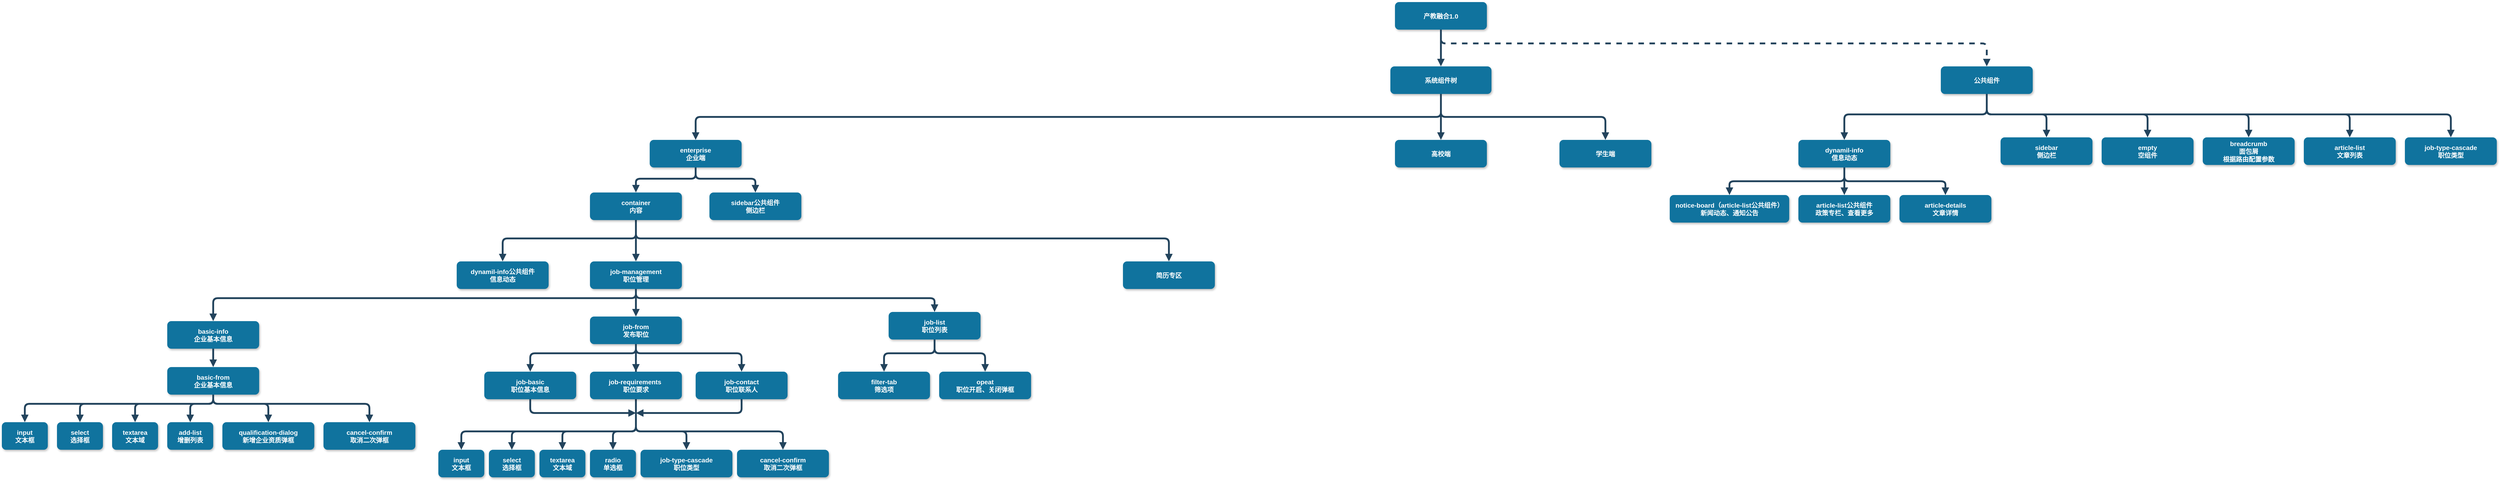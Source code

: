 <mxfile version="20.2.5" type="github">
  <diagram name="Page-1" id="97916047-d0de-89f5-080d-49f4d83e522f">
    <mxGraphModel dx="6349" dy="1656" grid="1" gridSize="10" guides="1" tooltips="1" connect="1" arrows="1" fold="1" page="1" pageScale="1.5" pageWidth="1169" pageHeight="827" background="none" math="0" shadow="0">
      <root>
        <mxCell id="0" />
        <mxCell id="1" parent="0" />
        <mxCell id="2" value="产教融合1.0" style="rounded=1;fillColor=#10739E;strokeColor=none;shadow=1;gradientColor=none;fontStyle=1;fontColor=#FFFFFF;fontSize=14;" parent="1" vertex="1">
          <mxGeometry x="672" y="205.5" width="200" height="60" as="geometry" />
        </mxCell>
        <mxCell id="3" value="系统组件树" style="rounded=1;fillColor=#10739E;strokeColor=none;shadow=1;gradientColor=none;fontStyle=1;fontColor=#FFFFFF;fontSize=14;" parent="1" vertex="1">
          <mxGeometry x="662" y="345.5" width="220" height="60" as="geometry" />
        </mxCell>
        <mxCell id="4" value="enterprise&#xa;企业端" style="rounded=1;fillColor=#10739E;strokeColor=none;shadow=1;gradientColor=none;fontStyle=1;fontColor=#FFFFFF;fontSize=14;" parent="1" vertex="1">
          <mxGeometry x="-950" y="505.5" width="200" height="60" as="geometry" />
        </mxCell>
        <mxCell id="5" value="高校端" style="rounded=1;fillColor=#10739E;strokeColor=none;shadow=1;gradientColor=none;fontStyle=1;fontColor=#FFFFFF;fontSize=14;" parent="1" vertex="1">
          <mxGeometry x="672" y="505.5" width="200" height="60" as="geometry" />
        </mxCell>
        <mxCell id="6" value="学生端" style="rounded=1;fillColor=#10739E;strokeColor=none;shadow=1;gradientColor=none;fontStyle=1;fontColor=#FFFFFF;fontSize=14;" parent="1" vertex="1">
          <mxGeometry x="1030" y="505.5" width="200" height="60" as="geometry" />
        </mxCell>
        <mxCell id="7" value="公共组件" style="rounded=1;fillColor=#10739E;strokeColor=none;shadow=1;gradientColor=none;fontStyle=1;fontColor=#FFFFFF;fontSize=14;" parent="1" vertex="1">
          <mxGeometry x="1860" y="345.5" width="200" height="60" as="geometry" />
        </mxCell>
        <mxCell id="13" value="dynamil-info公共组件&#xa;信息动态" style="rounded=1;fillColor=#10739E;strokeColor=none;shadow=1;gradientColor=none;fontStyle=1;fontColor=#FFFFFF;fontSize=14;" parent="1" vertex="1">
          <mxGeometry x="-1370" y="770" width="200" height="60" as="geometry" />
        </mxCell>
        <mxCell id="29" value="" style="edgeStyle=elbowEdgeStyle;elbow=vertical;strokeWidth=4;endArrow=block;endFill=1;fontStyle=1;strokeColor=#23445D;" parent="1" source="2" target="3" edge="1">
          <mxGeometry x="22" y="165.5" width="100" height="100" as="geometry">
            <mxPoint x="22" y="265.5" as="sourcePoint" />
            <mxPoint x="122" y="165.5" as="targetPoint" />
          </mxGeometry>
        </mxCell>
        <mxCell id="30" value="" style="edgeStyle=elbowEdgeStyle;elbow=vertical;strokeWidth=4;endArrow=block;endFill=1;fontStyle=1;strokeColor=#23445D;" parent="1" source="3" target="5" edge="1">
          <mxGeometry x="22" y="165.5" width="100" height="100" as="geometry">
            <mxPoint x="22" y="265.5" as="sourcePoint" />
            <mxPoint x="122" y="165.5" as="targetPoint" />
          </mxGeometry>
        </mxCell>
        <mxCell id="31" value="" style="edgeStyle=elbowEdgeStyle;elbow=vertical;strokeWidth=4;endArrow=block;endFill=1;fontStyle=1;strokeColor=#23445D;" parent="1" source="3" target="4" edge="1">
          <mxGeometry x="22" y="165.5" width="100" height="100" as="geometry">
            <mxPoint x="22" y="265.5" as="sourcePoint" />
            <mxPoint x="122" y="165.5" as="targetPoint" />
          </mxGeometry>
        </mxCell>
        <mxCell id="32" value="" style="edgeStyle=elbowEdgeStyle;elbow=vertical;strokeWidth=4;endArrow=block;endFill=1;fontStyle=1;strokeColor=#23445D;" parent="1" source="3" target="6" edge="1">
          <mxGeometry x="22" y="165.5" width="100" height="100" as="geometry">
            <mxPoint x="22" y="265.5" as="sourcePoint" />
            <mxPoint x="122" y="165.5" as="targetPoint" />
          </mxGeometry>
        </mxCell>
        <mxCell id="33" value="" style="edgeStyle=elbowEdgeStyle;elbow=vertical;strokeWidth=4;endArrow=block;endFill=1;fontStyle=1;dashed=1;strokeColor=#23445D;" parent="1" source="2" target="7" edge="1">
          <mxGeometry x="22" y="165.5" width="100" height="100" as="geometry">
            <mxPoint x="22" y="265.5" as="sourcePoint" />
            <mxPoint x="122" y="165.5" as="targetPoint" />
            <Array as="points">
              <mxPoint x="1062" y="295.5" />
            </Array>
          </mxGeometry>
        </mxCell>
        <mxCell id="54" value="" style="edgeStyle=elbowEdgeStyle;elbow=vertical;strokeWidth=4;endArrow=block;endFill=1;fontStyle=1;strokeColor=#23445D;exitX=0.5;exitY=1;exitDx=0;exitDy=0;" parent="1" source="9j1KOFjCEllFktz8_xj0-58" target="13" edge="1">
          <mxGeometry x="-1098" y="240" width="100" height="100" as="geometry">
            <mxPoint x="-690" y="594.5" as="sourcePoint" />
            <mxPoint x="-998" y="240" as="targetPoint" />
            <Array as="points">
              <mxPoint x="-1040" y="720" />
              <mxPoint x="-1050" y="614.5" />
              <mxPoint x="-770" y="634.5" />
              <mxPoint x="-760" y="614.5" />
              <mxPoint x="-710" y="634.5" />
              <mxPoint x="-870" y="644.5" />
              <mxPoint x="-740" y="604.5" />
              <mxPoint x="-730" y="604.5" />
              <mxPoint x="-468" y="630" />
            </Array>
          </mxGeometry>
        </mxCell>
        <mxCell id="SdZIx8xxVaSEpiBeJ--C-73" value="" style="edgeStyle=elbowEdgeStyle;elbow=vertical;strokeWidth=4;endArrow=block;endFill=1;fontStyle=1;strokeColor=#23445D;exitX=0.5;exitY=1;exitDx=0;exitDy=0;entryX=0.5;entryY=0;entryDx=0;entryDy=0;" parent="1" source="9j1KOFjCEllFktz8_xj0-58" target="SdZIx8xxVaSEpiBeJ--C-74" edge="1">
          <mxGeometry x="-1088" y="250" width="100" height="100" as="geometry">
            <mxPoint x="-730" y="600" as="sourcePoint" />
            <mxPoint x="-718" y="684.5" as="targetPoint" />
            <Array as="points">
              <mxPoint x="-960" y="710" />
              <mxPoint x="-730" y="614.5" />
              <mxPoint x="-720" y="614.5" />
              <mxPoint x="-458" y="640" />
            </Array>
          </mxGeometry>
        </mxCell>
        <mxCell id="SdZIx8xxVaSEpiBeJ--C-74" value="job-management&#xa;职位管理" style="rounded=1;fillColor=#10739E;strokeColor=none;shadow=1;gradientColor=none;fontStyle=1;fontColor=#FFFFFF;fontSize=14;" parent="1" vertex="1">
          <mxGeometry x="-1080" y="770" width="200" height="60" as="geometry" />
        </mxCell>
        <mxCell id="SdZIx8xxVaSEpiBeJ--C-75" value="" style="edgeStyle=elbowEdgeStyle;elbow=vertical;strokeWidth=4;endArrow=block;endFill=1;fontStyle=1;strokeColor=#23445D;entryX=0.5;entryY=0;entryDx=0;entryDy=0;exitX=0.5;exitY=1;exitDx=0;exitDy=0;" parent="1" source="9j1KOFjCEllFktz8_xj0-58" target="SdZIx8xxVaSEpiBeJ--C-76" edge="1">
          <mxGeometry x="-828" y="274.5" width="100" height="100" as="geometry">
            <mxPoint x="-670" y="594.5" as="sourcePoint" />
            <mxPoint x="-458" y="709" as="targetPoint" />
            <Array as="points">
              <mxPoint x="-840" y="720" />
              <mxPoint x="-600" y="614.5" />
              <mxPoint x="-470" y="639" />
              <mxPoint x="-460" y="639" />
              <mxPoint x="-198" y="664.5" />
            </Array>
          </mxGeometry>
        </mxCell>
        <mxCell id="SdZIx8xxVaSEpiBeJ--C-76" value="简历专区" style="rounded=1;fillColor=#10739E;strokeColor=none;shadow=1;gradientColor=none;fontStyle=1;fontColor=#FFFFFF;fontSize=14;" parent="1" vertex="1">
          <mxGeometry x="80" y="770" width="200" height="60" as="geometry" />
        </mxCell>
        <mxCell id="SdZIx8xxVaSEpiBeJ--C-81" value="dynamil-info&#xa;信息动态" style="rounded=1;fillColor=#10739E;strokeColor=none;shadow=1;gradientColor=none;fontStyle=1;fontColor=#FFFFFF;fontSize=14;" parent="1" vertex="1">
          <mxGeometry x="1550" y="505.5" width="200" height="60" as="geometry" />
        </mxCell>
        <mxCell id="SdZIx8xxVaSEpiBeJ--C-82" value="notice-board（article-list公共组件）&#xa;新闻动态、通知公告" style="rounded=1;fillColor=#10739E;strokeColor=none;shadow=1;gradientColor=none;fontStyle=1;fontColor=#FFFFFF;fontSize=14;" parent="1" vertex="1">
          <mxGeometry x="1270" y="625.5" width="260" height="60" as="geometry" />
        </mxCell>
        <mxCell id="SdZIx8xxVaSEpiBeJ--C-83" value="" style="edgeStyle=elbowEdgeStyle;elbow=vertical;strokeWidth=4;endArrow=block;endFill=1;fontStyle=1;strokeColor=#23445D;exitX=0.5;exitY=1;exitDx=0;exitDy=0;entryX=0.5;entryY=0;entryDx=0;entryDy=0;" parent="1" source="SdZIx8xxVaSEpiBeJ--C-81" target="SdZIx8xxVaSEpiBeJ--C-82" edge="1">
          <mxGeometry x="1512" y="91" width="100" height="100" as="geometry">
            <mxPoint x="1540" y="565.5" as="sourcePoint" />
            <mxPoint x="1612" y="91" as="targetPoint" />
            <Array as="points">
              <mxPoint x="1580" y="595.5" />
              <mxPoint x="1600" y="615.5" />
              <mxPoint x="1540" y="645.5" />
              <mxPoint x="1570" y="615.5" />
              <mxPoint x="1420" y="625.5" />
              <mxPoint x="1230" y="605.5" />
              <mxPoint x="1230" y="595.5" />
            </Array>
          </mxGeometry>
        </mxCell>
        <mxCell id="SdZIx8xxVaSEpiBeJ--C-84" value="" style="edgeStyle=elbowEdgeStyle;elbow=vertical;strokeWidth=4;endArrow=block;endFill=1;fontStyle=1;strokeColor=#23445D;entryX=0.5;entryY=0;entryDx=0;entryDy=0;exitX=0.5;exitY=1;exitDx=0;exitDy=0;" parent="1" source="SdZIx8xxVaSEpiBeJ--C-81" target="SdZIx8xxVaSEpiBeJ--C-85" edge="1">
          <mxGeometry x="1202" y="245.5" width="100" height="100" as="geometry">
            <mxPoint x="1540" y="565.5" as="sourcePoint" />
            <mxPoint x="1572" y="680" as="targetPoint" />
            <Array as="points">
              <mxPoint x="1620" y="595.5" />
              <mxPoint x="1730" y="615.5" />
              <mxPoint x="1340" y="610" />
              <mxPoint x="1560" y="610" />
              <mxPoint x="1570" y="610" />
              <mxPoint x="1832" y="635.5" />
            </Array>
          </mxGeometry>
        </mxCell>
        <mxCell id="SdZIx8xxVaSEpiBeJ--C-85" value="article-list公共组件&#xa;政策专栏、查看更多" style="rounded=1;fillColor=#10739E;strokeColor=none;shadow=1;gradientColor=none;fontStyle=1;fontColor=#FFFFFF;fontSize=14;" parent="1" vertex="1">
          <mxGeometry x="1550" y="625.5" width="200" height="60" as="geometry" />
        </mxCell>
        <mxCell id="SdZIx8xxVaSEpiBeJ--C-90" value="" style="edgeStyle=elbowEdgeStyle;elbow=vertical;strokeWidth=4;endArrow=block;endFill=1;fontStyle=1;strokeColor=#23445D;exitX=0.5;exitY=1;exitDx=0;exitDy=0;entryX=0.5;entryY=0;entryDx=0;entryDy=0;" parent="1" source="7" target="SdZIx8xxVaSEpiBeJ--C-81" edge="1">
          <mxGeometry x="1392" y="105.5" width="100" height="100" as="geometry">
            <mxPoint x="1490" y="425.5" as="sourcePoint" />
            <mxPoint x="1540" y="435.5" as="targetPoint" />
            <Array as="points">
              <mxPoint x="1790" y="450" />
              <mxPoint x="1960" y="425.5" />
              <mxPoint x="1510" y="435.5" />
              <mxPoint x="1530" y="470" />
              <mxPoint x="1750" y="470" />
              <mxPoint x="1760" y="470" />
              <mxPoint x="2022" y="495.5" />
            </Array>
          </mxGeometry>
        </mxCell>
        <mxCell id="SdZIx8xxVaSEpiBeJ--C-91" value="" style="edgeStyle=elbowEdgeStyle;elbow=vertical;strokeWidth=4;endArrow=block;endFill=1;fontStyle=1;strokeColor=#23445D;exitX=0.5;exitY=1;exitDx=0;exitDy=0;entryX=0.5;entryY=0;entryDx=0;entryDy=0;" parent="1" source="SdZIx8xxVaSEpiBeJ--C-81" target="SdZIx8xxVaSEpiBeJ--C-92" edge="1">
          <mxGeometry x="1732" y="280" width="100" height="100" as="geometry">
            <mxPoint x="1890" y="555.5" as="sourcePoint" />
            <mxPoint x="2220" y="695.5" as="targetPoint" />
            <Array as="points">
              <mxPoint x="1840" y="595.5" />
              <mxPoint x="1960" y="585.5" />
              <mxPoint x="2120" y="605.5" />
              <mxPoint x="2170" y="595.5" />
              <mxPoint x="1660" y="595.5" />
              <mxPoint x="1960" y="620" />
              <mxPoint x="2090" y="644.5" />
              <mxPoint x="2100" y="644.5" />
              <mxPoint x="2362" y="670" />
            </Array>
          </mxGeometry>
        </mxCell>
        <mxCell id="SdZIx8xxVaSEpiBeJ--C-92" value="article-details&#xa;文章详情" style="rounded=1;fillColor=#10739E;strokeColor=none;shadow=1;gradientColor=none;fontStyle=1;fontColor=#FFFFFF;fontSize=14;" parent="1" vertex="1">
          <mxGeometry x="1770" y="625.5" width="200" height="60" as="geometry" />
        </mxCell>
        <mxCell id="SdZIx8xxVaSEpiBeJ--C-95" value="breadcrumb&#xa;面包屑&#xa;根据路由配置参数" style="rounded=1;fillColor=#10739E;strokeColor=none;shadow=1;gradientColor=none;fontStyle=1;fontColor=#FFFFFF;fontSize=14;" parent="1" vertex="1">
          <mxGeometry x="2430" y="500" width="200" height="60" as="geometry" />
        </mxCell>
        <mxCell id="SdZIx8xxVaSEpiBeJ--C-96" value="" style="edgeStyle=elbowEdgeStyle;elbow=vertical;strokeWidth=4;endArrow=block;endFill=1;fontStyle=1;strokeColor=#23445D;entryX=0.5;entryY=0;entryDx=0;entryDy=0;exitX=0.5;exitY=1;exitDx=0;exitDy=0;" parent="1" source="7" target="SdZIx8xxVaSEpiBeJ--C-95" edge="1">
          <mxGeometry x="1922" y="145.5" width="100" height="100" as="geometry">
            <mxPoint x="1960" y="425.5" as="sourcePoint" />
            <mxPoint x="2070" y="475.5" as="targetPoint" />
            <Array as="points">
              <mxPoint x="2340" y="450" />
              <mxPoint x="2040" y="425.5" />
              <mxPoint x="2490" y="465.5" />
              <mxPoint x="2040" y="475.5" />
              <mxPoint x="2060" y="510" />
              <mxPoint x="2280" y="510" />
              <mxPoint x="2290" y="510" />
              <mxPoint x="2552" y="535.5" />
            </Array>
          </mxGeometry>
        </mxCell>
        <mxCell id="SdZIx8xxVaSEpiBeJ--C-97" value="article-list&#xa;文章列表" style="rounded=1;fillColor=#10739E;strokeColor=none;shadow=1;gradientColor=none;fontStyle=1;fontColor=#FFFFFF;fontSize=14;" parent="1" vertex="1">
          <mxGeometry x="2650" y="500" width="200" height="60" as="geometry" />
        </mxCell>
        <mxCell id="SdZIx8xxVaSEpiBeJ--C-98" value="" style="edgeStyle=elbowEdgeStyle;elbow=vertical;strokeWidth=4;endArrow=block;endFill=1;fontStyle=1;strokeColor=#23445D;entryX=0.5;entryY=0;entryDx=0;entryDy=0;exitX=0.5;exitY=1;exitDx=0;exitDy=0;" parent="1" source="7" target="SdZIx8xxVaSEpiBeJ--C-97" edge="1">
          <mxGeometry x="1752" y="176" width="100" height="100" as="geometry">
            <mxPoint x="1940" y="480" as="sourcePoint" />
            <mxPoint x="2330" y="440" as="targetPoint" />
            <Array as="points">
              <mxPoint x="2450" y="450" />
              <mxPoint x="2340" y="440" />
              <mxPoint x="2060" y="425.5" />
              <mxPoint x="2130" y="455.5" />
              <mxPoint x="1870" y="456" />
              <mxPoint x="2320" y="496" />
              <mxPoint x="1870" y="506" />
              <mxPoint x="1890" y="540.5" />
              <mxPoint x="2110" y="540.5" />
              <mxPoint x="2120" y="540.5" />
              <mxPoint x="2382" y="566" />
            </Array>
          </mxGeometry>
        </mxCell>
        <mxCell id="SdZIx8xxVaSEpiBeJ--C-99" value="" style="edgeStyle=elbowEdgeStyle;elbow=vertical;strokeWidth=4;endArrow=block;endFill=1;fontStyle=1;strokeColor=#23445D;exitX=0.5;exitY=1;exitDx=0;exitDy=0;entryX=0.5;entryY=0;entryDx=0;entryDy=0;" parent="1" source="SdZIx8xxVaSEpiBeJ--C-74" target="SdZIx8xxVaSEpiBeJ--C-100" edge="1">
          <mxGeometry x="-1258" y="510" width="100" height="100" as="geometry">
            <mxPoint x="-1150" y="850" as="sourcePoint" />
            <mxPoint x="-888" y="944.5" as="targetPoint" />
            <Array as="points">
              <mxPoint x="-1050" y="850" />
              <mxPoint x="-1120" y="874.5" />
              <mxPoint x="-900" y="874.5" />
              <mxPoint x="-890" y="874.5" />
              <mxPoint x="-628" y="900" />
            </Array>
          </mxGeometry>
        </mxCell>
        <mxCell id="SdZIx8xxVaSEpiBeJ--C-100" value="basic-info&#xa;企业基本信息" style="rounded=1;fillColor=#10739E;strokeColor=none;shadow=1;gradientColor=none;fontStyle=1;fontColor=#FFFFFF;fontSize=14;" parent="1" vertex="1">
          <mxGeometry x="-2000" y="900" width="200" height="60" as="geometry" />
        </mxCell>
        <mxCell id="SdZIx8xxVaSEpiBeJ--C-101" value="" style="edgeStyle=elbowEdgeStyle;elbow=vertical;strokeWidth=4;endArrow=block;endFill=1;fontStyle=1;strokeColor=#23445D;exitX=0.5;exitY=1;exitDx=0;exitDy=0;entryX=0.5;entryY=0;entryDx=0;entryDy=0;" parent="1" source="SdZIx8xxVaSEpiBeJ--C-74" target="SdZIx8xxVaSEpiBeJ--C-102" edge="1">
          <mxGeometry x="-1058" y="510" width="100" height="100" as="geometry">
            <mxPoint x="-950" y="850" as="sourcePoint" />
            <mxPoint x="-688" y="944.5" as="targetPoint" />
            <Array as="points">
              <mxPoint x="-920" y="874.5" />
              <mxPoint x="-700" y="874.5" />
              <mxPoint x="-690" y="874.5" />
              <mxPoint x="-428" y="900" />
            </Array>
          </mxGeometry>
        </mxCell>
        <mxCell id="SdZIx8xxVaSEpiBeJ--C-102" value="job-from&#xa;发布职位" style="rounded=1;fillColor=#10739E;strokeColor=none;shadow=1;gradientColor=none;fontStyle=1;fontColor=#FFFFFF;fontSize=14;" parent="1" vertex="1">
          <mxGeometry x="-1080" y="890" width="200" height="60" as="geometry" />
        </mxCell>
        <mxCell id="SdZIx8xxVaSEpiBeJ--C-103" value="" style="edgeStyle=elbowEdgeStyle;elbow=vertical;strokeWidth=4;endArrow=block;endFill=1;fontStyle=1;strokeColor=#23445D;exitX=0.5;exitY=1;exitDx=0;exitDy=0;entryX=0.5;entryY=0;entryDx=0;entryDy=0;" parent="1" source="SdZIx8xxVaSEpiBeJ--C-74" target="SdZIx8xxVaSEpiBeJ--C-104" edge="1">
          <mxGeometry x="-878" y="500" width="100" height="100" as="geometry">
            <mxPoint x="-770" y="840" as="sourcePoint" />
            <mxPoint x="-508" y="934.5" as="targetPoint" />
            <Array as="points">
              <mxPoint x="-890" y="850" />
              <mxPoint x="-740" y="864.5" />
              <mxPoint x="-520" y="864.5" />
              <mxPoint x="-510" y="864.5" />
              <mxPoint x="-248" y="890" />
            </Array>
          </mxGeometry>
        </mxCell>
        <mxCell id="SdZIx8xxVaSEpiBeJ--C-104" value="job-list&#xa;职位列表" style="rounded=1;fillColor=#10739E;strokeColor=none;shadow=1;gradientColor=none;fontStyle=1;fontColor=#FFFFFF;fontSize=14;" parent="1" vertex="1">
          <mxGeometry x="-430" y="880" width="200" height="60" as="geometry" />
        </mxCell>
        <mxCell id="SdZIx8xxVaSEpiBeJ--C-105" value="" style="edgeStyle=elbowEdgeStyle;elbow=vertical;strokeWidth=4;endArrow=block;endFill=1;fontStyle=1;strokeColor=#23445D;exitX=0.5;exitY=1;exitDx=0;exitDy=0;entryX=0.5;entryY=0;entryDx=0;entryDy=0;" parent="1" source="SdZIx8xxVaSEpiBeJ--C-100" target="SdZIx8xxVaSEpiBeJ--C-106" edge="1">
          <mxGeometry x="-2038" y="730" width="100" height="100" as="geometry">
            <mxPoint x="-1760" y="1050" as="sourcePoint" />
            <mxPoint x="-1668" y="1164.5" as="targetPoint" />
            <Array as="points">
              <mxPoint x="-1900" y="980" />
              <mxPoint x="-1830" y="1070" />
              <mxPoint x="-1900" y="1094.5" />
              <mxPoint x="-1680" y="1094.5" />
              <mxPoint x="-1670" y="1094.5" />
              <mxPoint x="-1408" y="1120" />
            </Array>
          </mxGeometry>
        </mxCell>
        <mxCell id="SdZIx8xxVaSEpiBeJ--C-106" value="basic-from&#xa;企业基本信息" style="rounded=1;fillColor=#10739E;strokeColor=none;shadow=1;gradientColor=none;fontStyle=1;fontColor=#FFFFFF;fontSize=14;" parent="1" vertex="1">
          <mxGeometry x="-2000" y="1000" width="200" height="60" as="geometry" />
        </mxCell>
        <mxCell id="SdZIx8xxVaSEpiBeJ--C-107" value="" style="edgeStyle=elbowEdgeStyle;elbow=vertical;strokeWidth=4;endArrow=block;endFill=1;fontStyle=1;strokeColor=#23445D;entryX=0.5;entryY=0;entryDx=0;entryDy=0;exitX=0.5;exitY=1;exitDx=0;exitDy=0;" parent="1" source="SdZIx8xxVaSEpiBeJ--C-106" target="SdZIx8xxVaSEpiBeJ--C-108" edge="1">
          <mxGeometry x="-2178" y="840" width="100" height="100" as="geometry">
            <mxPoint x="-1970" y="1070" as="sourcePoint" />
            <mxPoint x="-1808" y="1274.5" as="targetPoint" />
            <Array as="points">
              <mxPoint x="-1820" y="1080" />
              <mxPoint x="-1780" y="1100" />
              <mxPoint x="-2010" y="1090" />
              <mxPoint x="-2040" y="1090" />
              <mxPoint x="-1970" y="1180" />
              <mxPoint x="-2040" y="1204.5" />
              <mxPoint x="-1820" y="1204.5" />
              <mxPoint x="-1810" y="1204.5" />
              <mxPoint x="-1548" y="1230" />
            </Array>
          </mxGeometry>
        </mxCell>
        <mxCell id="SdZIx8xxVaSEpiBeJ--C-108" value="qualification-dialog&#xa;新增企业资质弹框" style="rounded=1;fillColor=#10739E;strokeColor=none;shadow=1;gradientColor=none;fontStyle=1;fontColor=#FFFFFF;fontSize=14;" parent="1" vertex="1">
          <mxGeometry x="-1880" y="1120" width="200" height="60" as="geometry" />
        </mxCell>
        <mxCell id="SdZIx8xxVaSEpiBeJ--C-109" value="" style="edgeStyle=elbowEdgeStyle;elbow=vertical;strokeWidth=4;endArrow=block;endFill=1;fontStyle=1;strokeColor=#23445D;exitX=0.5;exitY=1;exitDx=0;exitDy=0;entryX=0.5;entryY=0;entryDx=0;entryDy=0;" parent="1" source="SdZIx8xxVaSEpiBeJ--C-106" target="SdZIx8xxVaSEpiBeJ--C-110" edge="1">
          <mxGeometry x="-1958" y="840" width="100" height="100" as="geometry">
            <mxPoint x="-1820" y="1070" as="sourcePoint" />
            <mxPoint x="-1588" y="1274.5" as="targetPoint" />
            <Array as="points">
              <mxPoint x="-1780" y="1080" />
              <mxPoint x="-1820" y="1090" />
              <mxPoint x="-1750" y="1180" />
              <mxPoint x="-1820" y="1204.5" />
              <mxPoint x="-1600" y="1204.5" />
              <mxPoint x="-1590" y="1204.5" />
              <mxPoint x="-1328" y="1230" />
            </Array>
          </mxGeometry>
        </mxCell>
        <mxCell id="SdZIx8xxVaSEpiBeJ--C-110" value="cancel-confirm&#xa;取消二次弹框" style="rounded=1;fillColor=#10739E;strokeColor=none;shadow=1;gradientColor=none;fontStyle=1;fontColor=#FFFFFF;fontSize=14;" parent="1" vertex="1">
          <mxGeometry x="-1660" y="1120" width="200" height="60" as="geometry" />
        </mxCell>
        <mxCell id="SdZIx8xxVaSEpiBeJ--C-111" value="" style="edgeStyle=elbowEdgeStyle;elbow=vertical;strokeWidth=4;endArrow=block;endFill=1;fontStyle=1;strokeColor=#23445D;entryX=0.5;entryY=0;entryDx=0;entryDy=0;exitX=0.5;exitY=1;exitDx=0;exitDy=0;" parent="1" source="SdZIx8xxVaSEpiBeJ--C-106" target="SdZIx8xxVaSEpiBeJ--C-112" edge="1">
          <mxGeometry x="-2418" y="850" width="100" height="100" as="geometry">
            <mxPoint x="-2140" y="1070" as="sourcePoint" />
            <mxPoint x="-2048" y="1284.5" as="targetPoint" />
            <Array as="points">
              <mxPoint x="-2280" y="1080" />
              <mxPoint x="-2280" y="1100" />
              <mxPoint x="-2210" y="1190" />
              <mxPoint x="-2280" y="1214.5" />
              <mxPoint x="-2060" y="1214.5" />
              <mxPoint x="-2050" y="1214.5" />
              <mxPoint x="-1788" y="1240" />
            </Array>
          </mxGeometry>
        </mxCell>
        <mxCell id="SdZIx8xxVaSEpiBeJ--C-112" value="input&#xa;文本框" style="rounded=1;fillColor=#10739E;strokeColor=none;shadow=1;gradientColor=none;fontStyle=1;fontColor=#FFFFFF;fontSize=14;" parent="1" vertex="1">
          <mxGeometry x="-2360" y="1120" width="100" height="60" as="geometry" />
        </mxCell>
        <mxCell id="SdZIx8xxVaSEpiBeJ--C-113" value="" style="edgeStyle=elbowEdgeStyle;elbow=vertical;strokeWidth=4;endArrow=block;endFill=1;fontStyle=1;strokeColor=#23445D;entryX=0.5;entryY=0;entryDx=0;entryDy=0;exitX=0.5;exitY=1;exitDx=0;exitDy=0;" parent="1" source="SdZIx8xxVaSEpiBeJ--C-106" target="SdZIx8xxVaSEpiBeJ--C-114" edge="1">
          <mxGeometry x="-2408" y="860" width="100" height="100" as="geometry">
            <mxPoint x="-1890" y="1070" as="sourcePoint" />
            <mxPoint x="-2038" y="1294.5" as="targetPoint" />
            <Array as="points">
              <mxPoint x="-2240" y="1080" />
              <mxPoint x="-2260" y="1070" />
              <mxPoint x="-2250" y="1100" />
              <mxPoint x="-2270" y="1110" />
              <mxPoint x="-2200" y="1200" />
              <mxPoint x="-2270" y="1224.5" />
              <mxPoint x="-2050" y="1224.5" />
              <mxPoint x="-2040" y="1224.5" />
              <mxPoint x="-1778" y="1250" />
            </Array>
          </mxGeometry>
        </mxCell>
        <mxCell id="SdZIx8xxVaSEpiBeJ--C-114" value="select&#xa;选择框" style="rounded=1;fillColor=#10739E;strokeColor=none;shadow=1;gradientColor=none;fontStyle=1;fontColor=#FFFFFF;fontSize=14;" parent="1" vertex="1">
          <mxGeometry x="-2240" y="1120" width="100" height="60" as="geometry" />
        </mxCell>
        <mxCell id="SdZIx8xxVaSEpiBeJ--C-115" value="" style="edgeStyle=elbowEdgeStyle;elbow=vertical;strokeWidth=4;endArrow=block;endFill=1;fontStyle=1;strokeColor=#23445D;entryX=0.5;entryY=0;entryDx=0;entryDy=0;exitX=0.5;exitY=1;exitDx=0;exitDy=0;" parent="1" source="SdZIx8xxVaSEpiBeJ--C-106" target="SdZIx8xxVaSEpiBeJ--C-116" edge="1">
          <mxGeometry x="-2398" y="870" width="100" height="100" as="geometry">
            <mxPoint x="-1880" y="1080" as="sourcePoint" />
            <mxPoint x="-2028" y="1304.5" as="targetPoint" />
            <Array as="points">
              <mxPoint x="-2090" y="1080" />
              <mxPoint x="-2080" y="1110" />
              <mxPoint x="-2140" y="1130" />
              <mxPoint x="-2260" y="1120" />
              <mxPoint x="-2190" y="1210" />
              <mxPoint x="-2260" y="1234.5" />
              <mxPoint x="-2040" y="1234.5" />
              <mxPoint x="-2030" y="1234.5" />
              <mxPoint x="-1768" y="1260" />
            </Array>
          </mxGeometry>
        </mxCell>
        <mxCell id="SdZIx8xxVaSEpiBeJ--C-116" value="textarea&#xa;文本域" style="rounded=1;fillColor=#10739E;strokeColor=none;shadow=1;gradientColor=none;fontStyle=1;fontColor=#FFFFFF;fontSize=14;" parent="1" vertex="1">
          <mxGeometry x="-2120" y="1120" width="100" height="60" as="geometry" />
        </mxCell>
        <mxCell id="SdZIx8xxVaSEpiBeJ--C-117" value="" style="edgeStyle=elbowEdgeStyle;elbow=vertical;strokeWidth=4;endArrow=block;endFill=1;fontStyle=1;strokeColor=#23445D;entryX=0.5;entryY=0;entryDx=0;entryDy=0;exitX=0.5;exitY=1;exitDx=0;exitDy=0;" parent="1" source="SdZIx8xxVaSEpiBeJ--C-106" target="SdZIx8xxVaSEpiBeJ--C-118" edge="1">
          <mxGeometry x="-2193" y="960" width="100" height="100" as="geometry">
            <mxPoint x="-1675" y="1170" as="sourcePoint" />
            <mxPoint x="-1823" y="1394.5" as="targetPoint" />
            <Array as="points">
              <mxPoint x="-1930" y="1080" />
              <mxPoint x="-2040" y="1090" />
              <mxPoint x="-2055" y="1210" />
              <mxPoint x="-1985" y="1300" />
              <mxPoint x="-2055" y="1324.5" />
              <mxPoint x="-1835" y="1324.5" />
              <mxPoint x="-1825" y="1324.5" />
              <mxPoint x="-1563" y="1350" />
            </Array>
          </mxGeometry>
        </mxCell>
        <mxCell id="SdZIx8xxVaSEpiBeJ--C-118" value="add-list&#xa;增删列表" style="rounded=1;fillColor=#10739E;strokeColor=none;shadow=1;gradientColor=none;fontStyle=1;fontColor=#FFFFFF;fontSize=14;" parent="1" vertex="1">
          <mxGeometry x="-2000" y="1120" width="100" height="60" as="geometry" />
        </mxCell>
        <mxCell id="SdZIx8xxVaSEpiBeJ--C-119" value="" style="edgeStyle=elbowEdgeStyle;elbow=vertical;strokeWidth=4;endArrow=block;endFill=1;fontStyle=1;strokeColor=#23445D;entryX=0.5;entryY=0;entryDx=0;entryDy=0;exitX=0.5;exitY=1;exitDx=0;exitDy=0;" parent="1" source="SdZIx8xxVaSEpiBeJ--C-102" target="SdZIx8xxVaSEpiBeJ--C-120" edge="1">
          <mxGeometry x="-1248" y="840" width="100" height="100" as="geometry">
            <mxPoint x="-950" y="980" as="sourcePoint" />
            <mxPoint x="-878" y="1274.5" as="targetPoint" />
            <Array as="points">
              <mxPoint x="-920" y="1140" />
              <mxPoint x="-910" y="990" />
              <mxPoint x="-890" y="1080" />
              <mxPoint x="-850" y="1100" />
              <mxPoint x="-1080" y="1090" />
              <mxPoint x="-1110" y="1090" />
              <mxPoint x="-1040" y="1180" />
              <mxPoint x="-1110" y="1204.5" />
              <mxPoint x="-890" y="1204.5" />
              <mxPoint x="-880" y="1204.5" />
              <mxPoint x="-618" y="1230" />
            </Array>
          </mxGeometry>
        </mxCell>
        <mxCell id="SdZIx8xxVaSEpiBeJ--C-120" value="job-type-cascade&#xa;职位类型" style="rounded=1;fillColor=#10739E;strokeColor=none;shadow=1;gradientColor=none;fontStyle=1;fontColor=#FFFFFF;fontSize=14;" parent="1" vertex="1">
          <mxGeometry x="-970" y="1180" width="200" height="60" as="geometry" />
        </mxCell>
        <mxCell id="SdZIx8xxVaSEpiBeJ--C-121" value="" style="edgeStyle=elbowEdgeStyle;elbow=vertical;strokeWidth=4;endArrow=block;endFill=1;fontStyle=1;strokeColor=#23445D;exitX=0.5;exitY=1;exitDx=0;exitDy=0;entryX=0.5;entryY=0;entryDx=0;entryDy=0;" parent="1" source="SdZIx8xxVaSEpiBeJ--C-102" target="SdZIx8xxVaSEpiBeJ--C-122" edge="1">
          <mxGeometry x="-1028" y="840" width="100" height="100" as="geometry">
            <mxPoint x="-970" y="1060" as="sourcePoint" />
            <mxPoint x="-658" y="1274.5" as="targetPoint" />
            <Array as="points">
              <mxPoint x="-970" y="1140" />
              <mxPoint x="-930" y="990" />
              <mxPoint x="-850" y="1080" />
              <mxPoint x="-890" y="1090" />
              <mxPoint x="-820" y="1180" />
              <mxPoint x="-890" y="1204.5" />
              <mxPoint x="-670" y="1204.5" />
              <mxPoint x="-660" y="1204.5" />
              <mxPoint x="-398" y="1230" />
            </Array>
          </mxGeometry>
        </mxCell>
        <mxCell id="SdZIx8xxVaSEpiBeJ--C-122" value="cancel-confirm&#xa;取消二次弹框" style="rounded=1;fillColor=#10739E;strokeColor=none;shadow=1;gradientColor=none;fontStyle=1;fontColor=#FFFFFF;fontSize=14;" parent="1" vertex="1">
          <mxGeometry x="-760" y="1180" width="200" height="60" as="geometry" />
        </mxCell>
        <mxCell id="SdZIx8xxVaSEpiBeJ--C-123" value="" style="edgeStyle=elbowEdgeStyle;elbow=vertical;strokeWidth=4;endArrow=block;endFill=1;fontStyle=1;strokeColor=#23445D;entryX=0.5;entryY=0;entryDx=0;entryDy=0;exitX=0.5;exitY=1;exitDx=0;exitDy=0;" parent="1" source="SdZIx8xxVaSEpiBeJ--C-102" target="SdZIx8xxVaSEpiBeJ--C-124" edge="1">
          <mxGeometry x="-1488" y="850" width="100" height="100" as="geometry">
            <mxPoint x="-970" y="1060" as="sourcePoint" />
            <mxPoint x="-1118" y="1284.5" as="targetPoint" />
            <Array as="points">
              <mxPoint x="-1260" y="1140" />
              <mxPoint x="-1200" y="1080" />
              <mxPoint x="-1200" y="1090" />
              <mxPoint x="-1250" y="990" />
              <mxPoint x="-1350" y="1080" />
              <mxPoint x="-1350" y="1100" />
              <mxPoint x="-1280" y="1190" />
              <mxPoint x="-1350" y="1214.5" />
              <mxPoint x="-1130" y="1214.5" />
              <mxPoint x="-1120" y="1214.5" />
              <mxPoint x="-858" y="1240" />
            </Array>
          </mxGeometry>
        </mxCell>
        <mxCell id="SdZIx8xxVaSEpiBeJ--C-124" value="input&#xa;文本框" style="rounded=1;fillColor=#10739E;strokeColor=none;shadow=1;gradientColor=none;fontStyle=1;fontColor=#FFFFFF;fontSize=14;" parent="1" vertex="1">
          <mxGeometry x="-1410" y="1180" width="100" height="60" as="geometry" />
        </mxCell>
        <mxCell id="SdZIx8xxVaSEpiBeJ--C-125" value="" style="edgeStyle=elbowEdgeStyle;elbow=vertical;strokeWidth=4;endArrow=block;endFill=1;fontStyle=1;strokeColor=#23445D;entryX=0.5;entryY=0;entryDx=0;entryDy=0;exitX=0.5;exitY=1;exitDx=0;exitDy=0;" parent="1" source="SdZIx8xxVaSEpiBeJ--C-102" target="SdZIx8xxVaSEpiBeJ--C-126" edge="1">
          <mxGeometry x="-1478" y="860" width="100" height="100" as="geometry">
            <mxPoint x="-920" y="990" as="sourcePoint" />
            <mxPoint x="-1108" y="1294.5" as="targetPoint" />
            <Array as="points">
              <mxPoint x="-1170" y="1140" />
              <mxPoint x="-1200" y="1080" />
              <mxPoint x="-1180" y="1080" />
              <mxPoint x="-1210" y="990" />
              <mxPoint x="-1310" y="1080" />
              <mxPoint x="-1330" y="1070" />
              <mxPoint x="-1320" y="1100" />
              <mxPoint x="-1340" y="1110" />
              <mxPoint x="-1270" y="1200" />
              <mxPoint x="-1340" y="1224.5" />
              <mxPoint x="-1120" y="1224.5" />
              <mxPoint x="-1110" y="1224.5" />
              <mxPoint x="-848" y="1250" />
            </Array>
          </mxGeometry>
        </mxCell>
        <mxCell id="SdZIx8xxVaSEpiBeJ--C-126" value="select&#xa;选择框" style="rounded=1;fillColor=#10739E;strokeColor=none;shadow=1;gradientColor=none;fontStyle=1;fontColor=#FFFFFF;fontSize=14;" parent="1" vertex="1">
          <mxGeometry x="-1300" y="1180" width="100" height="60" as="geometry" />
        </mxCell>
        <mxCell id="SdZIx8xxVaSEpiBeJ--C-127" value="" style="edgeStyle=elbowEdgeStyle;elbow=vertical;strokeWidth=4;endArrow=block;endFill=1;fontStyle=1;strokeColor=#23445D;entryX=0.5;entryY=0;entryDx=0;entryDy=0;exitX=0.5;exitY=1;exitDx=0;exitDy=0;" parent="1" source="SdZIx8xxVaSEpiBeJ--C-102" target="SdZIx8xxVaSEpiBeJ--C-128" edge="1">
          <mxGeometry x="-1468" y="870" width="100" height="100" as="geometry">
            <mxPoint x="-970" y="1060" as="sourcePoint" />
            <mxPoint x="-1098" y="1304.5" as="targetPoint" />
            <Array as="points">
              <mxPoint x="-1080" y="1140" />
              <mxPoint x="-1090" y="990" />
              <mxPoint x="-1160" y="1080" />
              <mxPoint x="-1150" y="1110" />
              <mxPoint x="-1210" y="1130" />
              <mxPoint x="-1330" y="1120" />
              <mxPoint x="-1260" y="1210" />
              <mxPoint x="-1330" y="1234.5" />
              <mxPoint x="-1110" y="1234.5" />
              <mxPoint x="-1100" y="1234.5" />
              <mxPoint x="-838" y="1260" />
            </Array>
          </mxGeometry>
        </mxCell>
        <mxCell id="SdZIx8xxVaSEpiBeJ--C-128" value="textarea&#xa;文本域" style="rounded=1;fillColor=#10739E;strokeColor=none;shadow=1;gradientColor=none;fontStyle=1;fontColor=#FFFFFF;fontSize=14;" parent="1" vertex="1">
          <mxGeometry x="-1190" y="1180" width="100" height="60" as="geometry" />
        </mxCell>
        <mxCell id="SdZIx8xxVaSEpiBeJ--C-129" value="" style="edgeStyle=elbowEdgeStyle;elbow=vertical;strokeWidth=4;endArrow=block;endFill=1;fontStyle=1;strokeColor=#23445D;entryX=0.5;entryY=0;entryDx=0;entryDy=0;exitX=0.5;exitY=1;exitDx=0;exitDy=0;" parent="1" source="SdZIx8xxVaSEpiBeJ--C-102" target="SdZIx8xxVaSEpiBeJ--C-130" edge="1">
          <mxGeometry x="-1263" y="960" width="100" height="100" as="geometry">
            <mxPoint x="-970" y="1060" as="sourcePoint" />
            <mxPoint x="-893" y="1394.5" as="targetPoint" />
            <Array as="points">
              <mxPoint x="-1010" y="1140" />
              <mxPoint x="-1020" y="990" />
              <mxPoint x="-1000" y="1080" />
              <mxPoint x="-1110" y="1090" />
              <mxPoint x="-1125" y="1210" />
              <mxPoint x="-1055" y="1300" />
              <mxPoint x="-1125" y="1324.5" />
              <mxPoint x="-905" y="1324.5" />
              <mxPoint x="-895" y="1324.5" />
              <mxPoint x="-633" y="1350" />
            </Array>
          </mxGeometry>
        </mxCell>
        <mxCell id="SdZIx8xxVaSEpiBeJ--C-130" value="radio&#xa;单选框" style="rounded=1;fillColor=#10739E;strokeColor=none;shadow=1;gradientColor=none;fontStyle=1;fontColor=#FFFFFF;fontSize=14;" parent="1" vertex="1">
          <mxGeometry x="-1080" y="1180" width="100" height="60" as="geometry" />
        </mxCell>
        <mxCell id="SdZIx8xxVaSEpiBeJ--C-131" value="job-type-cascade&#xa;职位类型" style="rounded=1;fillColor=#10739E;strokeColor=none;shadow=1;gradientColor=none;fontStyle=1;fontColor=#FFFFFF;fontSize=14;" parent="1" vertex="1">
          <mxGeometry x="2870" y="500" width="200" height="60" as="geometry" />
        </mxCell>
        <mxCell id="SdZIx8xxVaSEpiBeJ--C-133" value="" style="edgeStyle=elbowEdgeStyle;elbow=vertical;strokeWidth=4;endArrow=block;endFill=1;fontStyle=1;strokeColor=#23445D;entryX=0.5;entryY=0;entryDx=0;entryDy=0;exitX=0.5;exitY=1;exitDx=0;exitDy=0;" parent="1" source="7" target="SdZIx8xxVaSEpiBeJ--C-131" edge="1">
          <mxGeometry x="1942" y="176" width="100" height="100" as="geometry">
            <mxPoint x="2150" y="405.5" as="sourcePoint" />
            <mxPoint x="2510" y="461" as="targetPoint" />
            <Array as="points">
              <mxPoint x="2190" y="450" />
              <mxPoint x="2250" y="425.5" />
              <mxPoint x="2320" y="455.5" />
              <mxPoint x="2060" y="456" />
              <mxPoint x="2510" y="496" />
              <mxPoint x="2060" y="506" />
              <mxPoint x="2080" y="540.5" />
              <mxPoint x="2300" y="540.5" />
              <mxPoint x="2310" y="540.5" />
              <mxPoint x="2572" y="566" />
            </Array>
          </mxGeometry>
        </mxCell>
        <mxCell id="SdZIx8xxVaSEpiBeJ--C-134" value="job-basic&#xa;职位基本信息" style="rounded=1;fillColor=#10739E;strokeColor=none;shadow=1;gradientColor=none;fontStyle=1;fontColor=#FFFFFF;fontSize=14;" parent="1" vertex="1">
          <mxGeometry x="-1310" y="1010" width="200" height="60" as="geometry" />
        </mxCell>
        <mxCell id="SdZIx8xxVaSEpiBeJ--C-135" value="job-requirements &#xa;职位要求" style="rounded=1;fillColor=#10739E;strokeColor=none;shadow=1;gradientColor=none;fontStyle=1;fontColor=#FFFFFF;fontSize=14;" parent="1" vertex="1">
          <mxGeometry x="-1080" y="1010" width="200" height="60" as="geometry" />
        </mxCell>
        <mxCell id="SdZIx8xxVaSEpiBeJ--C-136" value="job-contact&#xa;职位联系人" style="rounded=1;fillColor=#10739E;strokeColor=none;shadow=1;gradientColor=none;fontStyle=1;fontColor=#FFFFFF;fontSize=14;" parent="1" vertex="1">
          <mxGeometry x="-850" y="1010" width="200" height="60" as="geometry" />
        </mxCell>
        <mxCell id="SdZIx8xxVaSEpiBeJ--C-137" value="" style="edgeStyle=elbowEdgeStyle;elbow=vertical;strokeWidth=4;endArrow=block;endFill=1;fontStyle=1;strokeColor=#23445D;exitX=0.5;exitY=1;exitDx=0;exitDy=0;entryX=0.5;entryY=0;entryDx=0;entryDy=0;" parent="1" source="SdZIx8xxVaSEpiBeJ--C-102" target="SdZIx8xxVaSEpiBeJ--C-134" edge="1">
          <mxGeometry x="-1389" y="590" width="100" height="100" as="geometry">
            <mxPoint x="-1311" y="910" as="sourcePoint" />
            <mxPoint x="-1311" y="980" as="targetPoint" />
            <Array as="points">
              <mxPoint x="-1220" y="970" />
              <mxPoint x="-1251" y="954.5" />
              <mxPoint x="-1031" y="954.5" />
              <mxPoint x="-1021" y="954.5" />
              <mxPoint x="-759" y="980" />
            </Array>
          </mxGeometry>
        </mxCell>
        <mxCell id="SdZIx8xxVaSEpiBeJ--C-138" value="" style="edgeStyle=elbowEdgeStyle;elbow=vertical;strokeWidth=4;endArrow=block;endFill=1;fontStyle=1;strokeColor=#23445D;entryX=0.5;entryY=0;entryDx=0;entryDy=0;exitX=0.5;exitY=1;exitDx=0;exitDy=0;" parent="1" source="SdZIx8xxVaSEpiBeJ--C-102" target="SdZIx8xxVaSEpiBeJ--C-135" edge="1">
          <mxGeometry x="-1379" y="600" width="100" height="100" as="geometry">
            <mxPoint x="-980" y="960" as="sourcePoint" />
            <mxPoint x="-1300" y="1000" as="targetPoint" />
            <Array as="points">
              <mxPoint x="-1070" y="970" />
              <mxPoint x="-1130" y="960" />
              <mxPoint x="-1241" y="964.5" />
              <mxPoint x="-1021" y="964.5" />
              <mxPoint x="-1011" y="964.5" />
              <mxPoint x="-749" y="990" />
            </Array>
          </mxGeometry>
        </mxCell>
        <mxCell id="SdZIx8xxVaSEpiBeJ--C-139" value="" style="edgeStyle=elbowEdgeStyle;elbow=vertical;strokeWidth=4;endArrow=block;endFill=1;fontStyle=1;strokeColor=#23445D;entryX=0.5;entryY=0;entryDx=0;entryDy=0;exitX=0.5;exitY=1;exitDx=0;exitDy=0;" parent="1" source="SdZIx8xxVaSEpiBeJ--C-102" target="SdZIx8xxVaSEpiBeJ--C-136" edge="1">
          <mxGeometry x="-819" y="615.5" width="100" height="100" as="geometry">
            <mxPoint x="-840" y="920" as="sourcePoint" />
            <mxPoint x="-740" y="1015.5" as="targetPoint" />
            <Array as="points">
              <mxPoint x="-790" y="970" />
              <mxPoint x="-681" y="980" />
              <mxPoint x="-461" y="980" />
              <mxPoint x="-451" y="980" />
              <mxPoint x="-189" y="1005.5" />
            </Array>
          </mxGeometry>
        </mxCell>
        <mxCell id="SdZIx8xxVaSEpiBeJ--C-140" value="" style="edgeStyle=elbowEdgeStyle;elbow=vertical;strokeWidth=4;endArrow=block;endFill=1;fontStyle=1;strokeColor=#23445D;exitX=0.5;exitY=1;exitDx=0;exitDy=0;" parent="1" source="SdZIx8xxVaSEpiBeJ--C-134" edge="1">
          <mxGeometry x="-1439" y="720" width="100" height="100" as="geometry">
            <mxPoint x="-1030" y="1080" as="sourcePoint" />
            <mxPoint x="-980" y="1100" as="targetPoint" />
            <Array as="points">
              <mxPoint x="-1270" y="1100" />
              <mxPoint x="-1301" y="1084.5" />
              <mxPoint x="-1081" y="1084.5" />
              <mxPoint x="-1071" y="1084.5" />
              <mxPoint x="-809" y="1110" />
            </Array>
          </mxGeometry>
        </mxCell>
        <mxCell id="SdZIx8xxVaSEpiBeJ--C-141" value="" style="edgeStyle=elbowEdgeStyle;elbow=vertical;strokeWidth=4;endArrow=block;endFill=1;fontStyle=1;strokeColor=#23445D;exitX=0.5;exitY=1;exitDx=0;exitDy=0;" parent="1" source="SdZIx8xxVaSEpiBeJ--C-136" edge="1">
          <mxGeometry x="-769" y="735.5" width="100" height="100" as="geometry">
            <mxPoint x="-930" y="1070" as="sourcePoint" />
            <mxPoint x="-980" y="1100" as="targetPoint" />
            <Array as="points">
              <mxPoint x="-850" y="1100" />
              <mxPoint x="-740" y="1090" />
              <mxPoint x="-631" y="1100" />
              <mxPoint x="-411" y="1100" />
              <mxPoint x="-401" y="1100" />
              <mxPoint x="-139" y="1125.5" />
            </Array>
          </mxGeometry>
        </mxCell>
        <mxCell id="9j1KOFjCEllFktz8_xj0-54" value="" style="edgeStyle=elbowEdgeStyle;elbow=vertical;strokeWidth=4;endArrow=block;endFill=1;fontStyle=1;strokeColor=#23445D;exitX=0.5;exitY=1;exitDx=0;exitDy=0;entryX=0.5;entryY=0;entryDx=0;entryDy=0;" edge="1" parent="1" target="9j1KOFjCEllFktz8_xj0-55" source="SdZIx8xxVaSEpiBeJ--C-104">
          <mxGeometry x="-828" y="740" width="100" height="100" as="geometry">
            <mxPoint x="-490" y="900" as="sourcePoint" />
            <mxPoint x="-458" y="1174.5" as="targetPoint" />
            <Array as="points">
              <mxPoint x="-440" y="970" />
              <mxPoint x="-390" y="980" />
              <mxPoint x="-460" y="990" />
              <mxPoint x="-770" y="1040" />
              <mxPoint x="-730" y="890" />
              <mxPoint x="-650" y="980" />
              <mxPoint x="-690" y="990" />
              <mxPoint x="-620" y="1080" />
              <mxPoint x="-690" y="1104.5" />
              <mxPoint x="-470" y="1104.5" />
              <mxPoint x="-460" y="1104.5" />
              <mxPoint x="-198" y="1130" />
            </Array>
          </mxGeometry>
        </mxCell>
        <mxCell id="9j1KOFjCEllFktz8_xj0-55" value="filter-tab&#xa;筛选项" style="rounded=1;fillColor=#10739E;strokeColor=none;shadow=1;gradientColor=none;fontStyle=1;fontColor=#FFFFFF;fontSize=14;" vertex="1" parent="1">
          <mxGeometry x="-540" y="1010" width="200" height="60" as="geometry" />
        </mxCell>
        <mxCell id="9j1KOFjCEllFktz8_xj0-56" value="" style="edgeStyle=elbowEdgeStyle;elbow=vertical;strokeWidth=4;endArrow=block;endFill=1;fontStyle=1;strokeColor=#23445D;exitX=0.5;exitY=1;exitDx=0;exitDy=0;entryX=0.5;entryY=0;entryDx=0;entryDy=0;" edge="1" parent="1" target="9j1KOFjCEllFktz8_xj0-57" source="SdZIx8xxVaSEpiBeJ--C-104">
          <mxGeometry x="-618" y="740" width="100" height="100" as="geometry">
            <mxPoint x="-128" y="950" as="sourcePoint" />
            <mxPoint x="-248" y="1174.5" as="targetPoint" />
            <Array as="points">
              <mxPoint x="-230" y="970" />
              <mxPoint x="-180" y="980" />
              <mxPoint x="-250" y="990" />
              <mxPoint x="-560" y="1040" />
              <mxPoint x="-520" y="890" />
              <mxPoint x="-440" y="980" />
              <mxPoint x="-480" y="990" />
              <mxPoint x="-410" y="1080" />
              <mxPoint x="-480" y="1104.5" />
              <mxPoint x="-260" y="1104.5" />
              <mxPoint x="-250" y="1104.5" />
              <mxPoint x="12" y="1130" />
            </Array>
          </mxGeometry>
        </mxCell>
        <mxCell id="9j1KOFjCEllFktz8_xj0-57" value="opeat&#xa;职位开启、关闭弹框" style="rounded=1;fillColor=#10739E;strokeColor=none;shadow=1;gradientColor=none;fontStyle=1;fontColor=#FFFFFF;fontSize=14;" vertex="1" parent="1">
          <mxGeometry x="-320" y="1010" width="200" height="60" as="geometry" />
        </mxCell>
        <mxCell id="9j1KOFjCEllFktz8_xj0-58" value="container&#xa;内容" style="rounded=1;fillColor=#10739E;strokeColor=none;shadow=1;gradientColor=none;fontStyle=1;fontColor=#FFFFFF;fontSize=14;" vertex="1" parent="1">
          <mxGeometry x="-1080" y="620" width="200" height="60" as="geometry" />
        </mxCell>
        <mxCell id="9j1KOFjCEllFktz8_xj0-59" value="sidebar公共组件&#xa;侧边栏" style="rounded=1;fillColor=#10739E;strokeColor=none;shadow=1;gradientColor=none;fontStyle=1;fontColor=#FFFFFF;fontSize=14;" vertex="1" parent="1">
          <mxGeometry x="-820" y="620" width="200" height="60" as="geometry" />
        </mxCell>
        <mxCell id="9j1KOFjCEllFktz8_xj0-60" value="" style="edgeStyle=elbowEdgeStyle;elbow=vertical;strokeWidth=4;endArrow=block;endFill=1;fontStyle=1;strokeColor=#23445D;exitX=0.5;exitY=1;exitDx=0;exitDy=0;entryX=0.5;entryY=0;entryDx=0;entryDy=0;" edge="1" parent="1" source="4" target="9j1KOFjCEllFktz8_xj0-58">
          <mxGeometry x="-1078" y="260" width="100" height="100" as="geometry">
            <mxPoint x="-970" y="690" as="sourcePoint" />
            <mxPoint x="-970" y="780" as="targetPoint" />
            <Array as="points">
              <mxPoint x="-940" y="590" />
              <mxPoint x="-950" y="720" />
              <mxPoint x="-720" y="624.5" />
              <mxPoint x="-710" y="624.5" />
              <mxPoint x="-448" y="650" />
            </Array>
          </mxGeometry>
        </mxCell>
        <mxCell id="9j1KOFjCEllFktz8_xj0-61" value="" style="edgeStyle=elbowEdgeStyle;elbow=vertical;strokeWidth=4;endArrow=block;endFill=1;fontStyle=1;strokeColor=#23445D;exitX=0.5;exitY=1;exitDx=0;exitDy=0;entryX=0.5;entryY=0;entryDx=0;entryDy=0;" edge="1" parent="1" source="4" target="9j1KOFjCEllFktz8_xj0-59">
          <mxGeometry x="-668" y="105.5" width="100" height="100" as="geometry">
            <mxPoint x="-560" y="535.5" as="sourcePoint" />
            <mxPoint x="-560" y="625.5" as="targetPoint" />
            <Array as="points">
              <mxPoint x="-730" y="590" />
              <mxPoint x="-320" y="495.5" />
              <mxPoint x="-310" y="470" />
              <mxPoint x="-300" y="470" />
              <mxPoint x="-38" y="495.5" />
            </Array>
          </mxGeometry>
        </mxCell>
        <mxCell id="9j1KOFjCEllFktz8_xj0-62" value="sidebar&#xa;侧边栏" style="rounded=1;fillColor=#10739E;strokeColor=none;shadow=1;gradientColor=none;fontStyle=1;fontColor=#FFFFFF;fontSize=14;" vertex="1" parent="1">
          <mxGeometry x="1990" y="500" width="200" height="60" as="geometry" />
        </mxCell>
        <mxCell id="9j1KOFjCEllFktz8_xj0-63" value="" style="edgeStyle=elbowEdgeStyle;elbow=vertical;strokeWidth=4;endArrow=block;endFill=1;fontStyle=1;strokeColor=#23445D;entryX=0.5;entryY=0;entryDx=0;entryDy=0;exitX=0.5;exitY=1;exitDx=0;exitDy=0;" edge="1" parent="1" target="9j1KOFjCEllFktz8_xj0-62" source="7">
          <mxGeometry x="1702" y="145.5" width="100" height="100" as="geometry">
            <mxPoint x="1740" y="405.5" as="sourcePoint" />
            <mxPoint x="1850" y="475.5" as="targetPoint" />
            <Array as="points">
              <mxPoint x="2120" y="450" />
              <mxPoint x="1820" y="425.5" />
              <mxPoint x="2270" y="465.5" />
              <mxPoint x="1820" y="475.5" />
              <mxPoint x="1840" y="510" />
              <mxPoint x="2060" y="510" />
              <mxPoint x="2070" y="510" />
              <mxPoint x="2332" y="535.5" />
            </Array>
          </mxGeometry>
        </mxCell>
        <mxCell id="9j1KOFjCEllFktz8_xj0-64" value="empty&#xa;空组件" style="rounded=1;fillColor=#10739E;strokeColor=none;shadow=1;gradientColor=none;fontStyle=1;fontColor=#FFFFFF;fontSize=14;" vertex="1" parent="1">
          <mxGeometry x="2210" y="500" width="200" height="60" as="geometry" />
        </mxCell>
        <mxCell id="9j1KOFjCEllFktz8_xj0-65" value="" style="edgeStyle=elbowEdgeStyle;elbow=vertical;strokeWidth=4;endArrow=block;endFill=1;fontStyle=1;strokeColor=#23445D;entryX=0.5;entryY=0;entryDx=0;entryDy=0;exitX=0.5;exitY=1;exitDx=0;exitDy=0;" edge="1" parent="1" source="7" target="9j1KOFjCEllFktz8_xj0-64">
          <mxGeometry x="1932" y="140" width="100" height="100" as="geometry">
            <mxPoint x="2190" y="400" as="sourcePoint" />
            <mxPoint x="2320" y="494.5" as="targetPoint" />
            <Array as="points">
              <mxPoint x="2260" y="450" />
              <mxPoint x="2350" y="444.5" />
              <mxPoint x="2050" y="420" />
              <mxPoint x="2500" y="460" />
              <mxPoint x="2050" y="470" />
              <mxPoint x="2070" y="504.5" />
              <mxPoint x="2290" y="504.5" />
              <mxPoint x="2300" y="504.5" />
              <mxPoint x="2562" y="530" />
            </Array>
          </mxGeometry>
        </mxCell>
      </root>
    </mxGraphModel>
  </diagram>
</mxfile>
